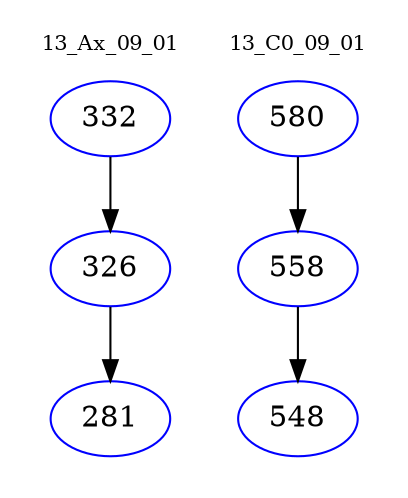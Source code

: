 digraph{
subgraph cluster_0 {
color = white
label = "13_Ax_09_01";
fontsize=10;
T0_332 [label="332", color="blue"]
T0_332 -> T0_326 [color="black"]
T0_326 [label="326", color="blue"]
T0_326 -> T0_281 [color="black"]
T0_281 [label="281", color="blue"]
}
subgraph cluster_1 {
color = white
label = "13_C0_09_01";
fontsize=10;
T1_580 [label="580", color="blue"]
T1_580 -> T1_558 [color="black"]
T1_558 [label="558", color="blue"]
T1_558 -> T1_548 [color="black"]
T1_548 [label="548", color="blue"]
}
}
